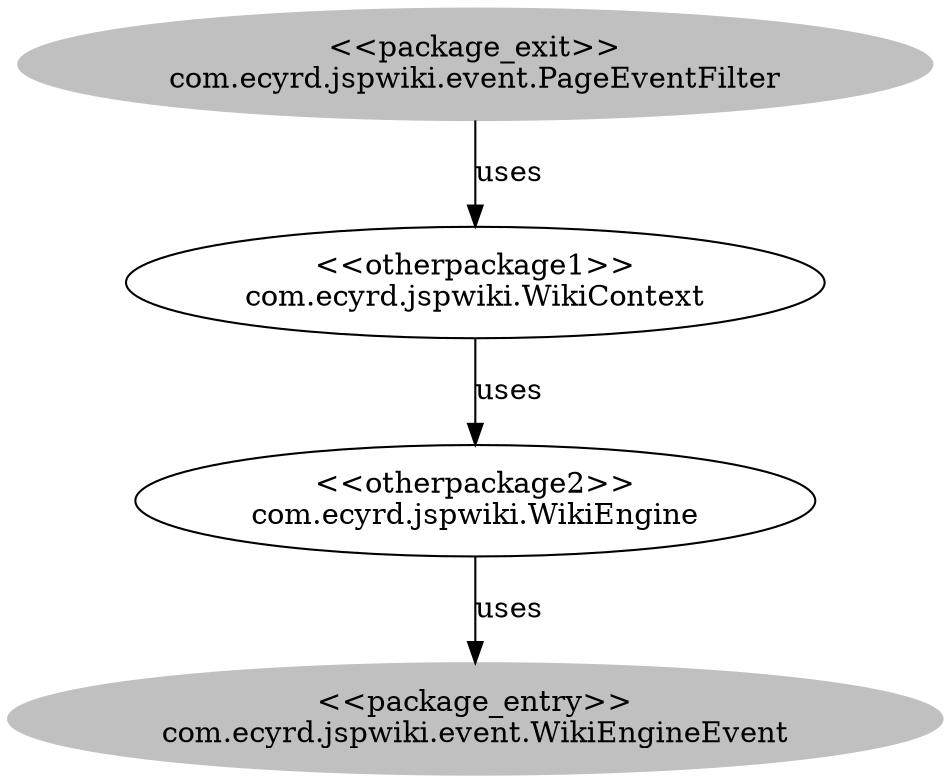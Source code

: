 digraph cd {
	com_ecyrd_jspwiki_event_PageEventFilter [label="<<package_exit>>
com.ecyrd.jspwiki.event.PageEventFilter",style=filled,color="grey"];
	com_ecyrd_jspwiki_event_WikiEngineEvent [label="<<package_entry>>
com.ecyrd.jspwiki.event.WikiEngineEvent",style=filled,color="grey"];
	com_ecyrd_jspwiki_WikiContext [label="<<otherpackage1>>
com.ecyrd.jspwiki.WikiContext"];
	com_ecyrd_jspwiki_WikiEngine [label="<<otherpackage2>>
com.ecyrd.jspwiki.WikiEngine"];
	com_ecyrd_jspwiki_event_PageEventFilter -> com_ecyrd_jspwiki_WikiContext [label=uses];
	com_ecyrd_jspwiki_WikiEngine -> com_ecyrd_jspwiki_event_WikiEngineEvent [label=uses];
	com_ecyrd_jspwiki_WikiContext -> com_ecyrd_jspwiki_WikiEngine [label=uses];
}

